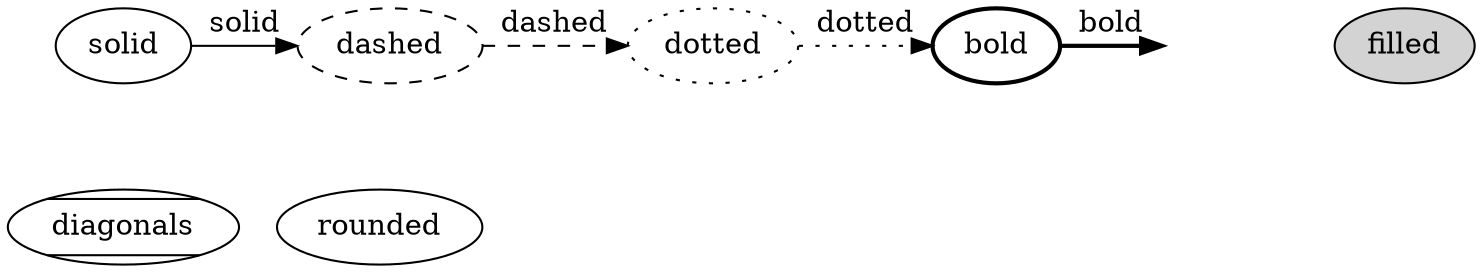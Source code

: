 digraph fig6 {
  solid -> dashed[style=solid; label=solid];
  dashed -> dotted[style=dashed; label=dashed];
  dotted -> bold[style=dotted; label=dotted];
  bold -> invis[style=bold; label=bold];
  solid -> diagonals[style=invis; label=invis];

  solid[style=solid];
  dashed[style=dashed];
  dotted[style=dotted];
  bold[style=bold];
  invis[style=invis];
  filled[style=filled];

  diagonals[style=diagonals];
  rounded[style=rounded];

  { rank=same solid dashed dotted bold invis filled}
  { rank=same diagonals rounded }
}
